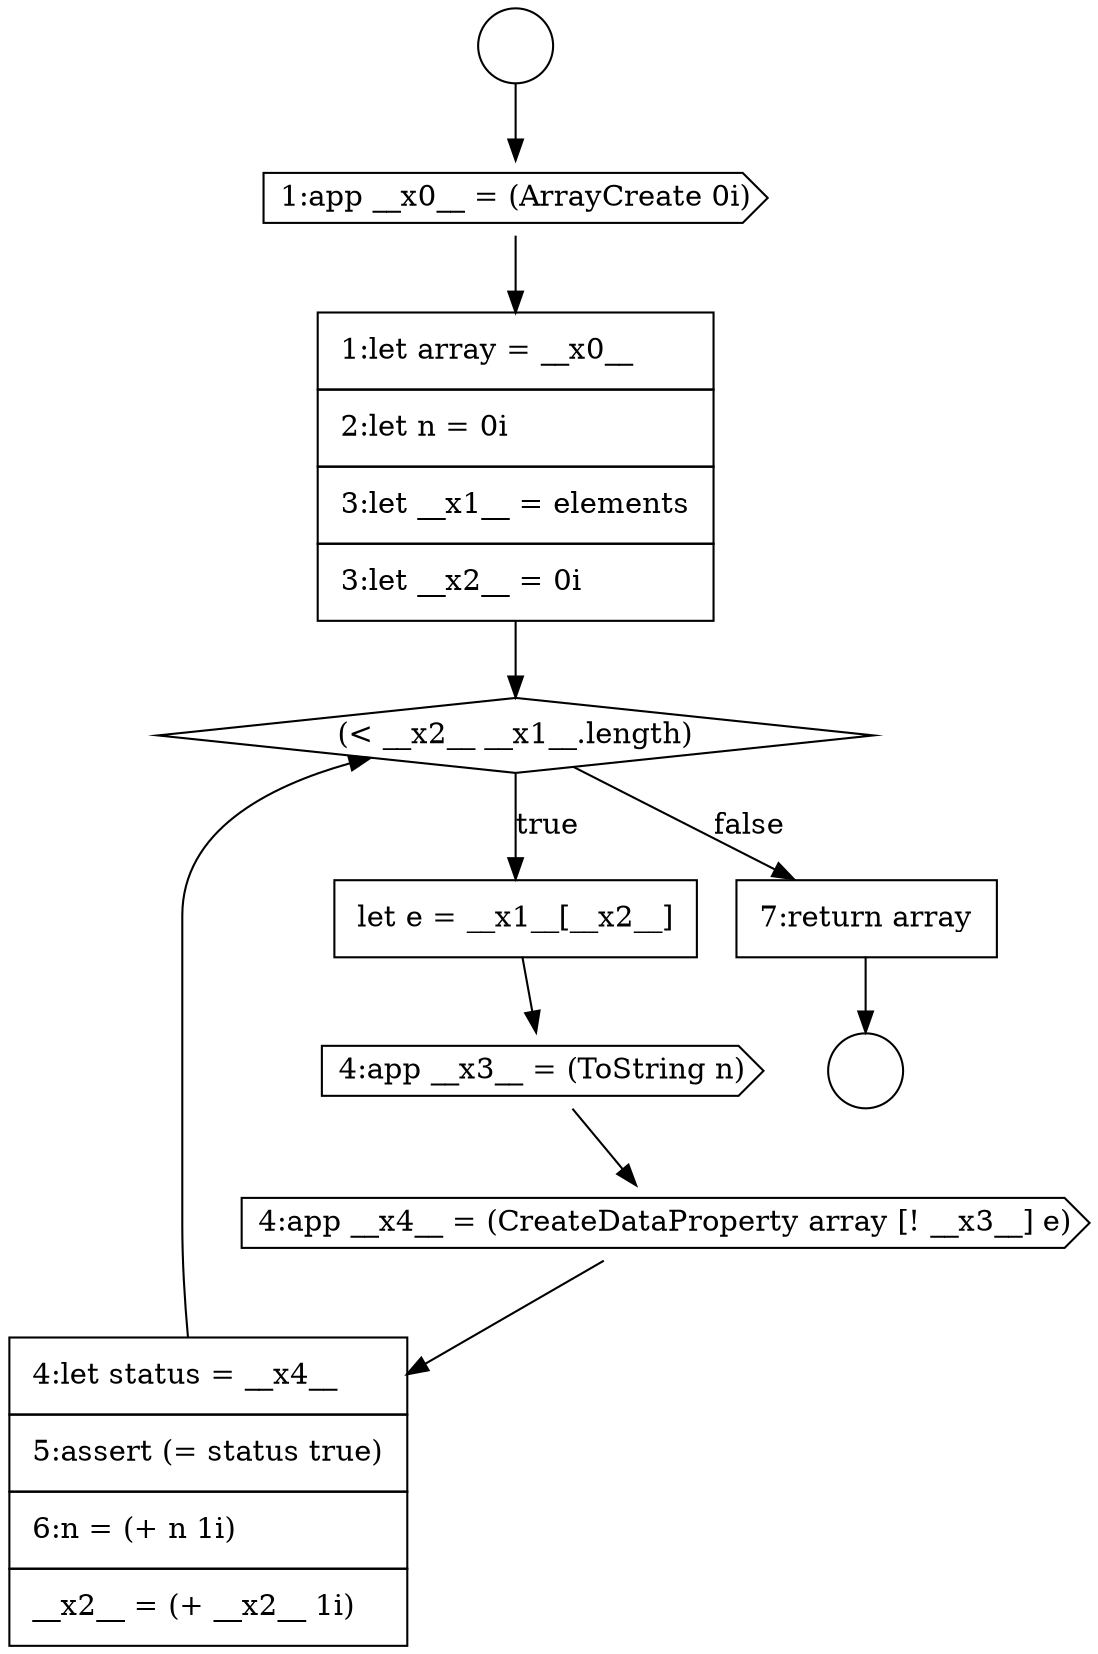 digraph {
  node0 [shape=circle label=" " color="black" fillcolor="white" style=filled]
  node5 [shape=none, margin=0, label=<<font color="black">
    <table border="0" cellborder="1" cellspacing="0" cellpadding="10">
      <tr><td align="left">let e = __x1__[__x2__]</td></tr>
    </table>
  </font>> color="black" fillcolor="white" style=filled]
  node1 [shape=circle label=" " color="black" fillcolor="white" style=filled]
  node6 [shape=cds, label=<<font color="black">4:app __x3__ = (ToString n)</font>> color="black" fillcolor="white" style=filled]
  node9 [shape=none, margin=0, label=<<font color="black">
    <table border="0" cellborder="1" cellspacing="0" cellpadding="10">
      <tr><td align="left">7:return array</td></tr>
    </table>
  </font>> color="black" fillcolor="white" style=filled]
  node2 [shape=cds, label=<<font color="black">1:app __x0__ = (ArrayCreate 0i)</font>> color="black" fillcolor="white" style=filled]
  node7 [shape=cds, label=<<font color="black">4:app __x4__ = (CreateDataProperty array [! __x3__] e)</font>> color="black" fillcolor="white" style=filled]
  node3 [shape=none, margin=0, label=<<font color="black">
    <table border="0" cellborder="1" cellspacing="0" cellpadding="10">
      <tr><td align="left">1:let array = __x0__</td></tr>
      <tr><td align="left">2:let n = 0i</td></tr>
      <tr><td align="left">3:let __x1__ = elements</td></tr>
      <tr><td align="left">3:let __x2__ = 0i</td></tr>
    </table>
  </font>> color="black" fillcolor="white" style=filled]
  node8 [shape=none, margin=0, label=<<font color="black">
    <table border="0" cellborder="1" cellspacing="0" cellpadding="10">
      <tr><td align="left">4:let status = __x4__</td></tr>
      <tr><td align="left">5:assert (= status true)</td></tr>
      <tr><td align="left">6:n = (+ n 1i)</td></tr>
      <tr><td align="left">__x2__ = (+ __x2__ 1i)</td></tr>
    </table>
  </font>> color="black" fillcolor="white" style=filled]
  node4 [shape=diamond, label=<<font color="black">(&lt; __x2__ __x1__.length)</font>> color="black" fillcolor="white" style=filled]
  node2 -> node3 [ color="black"]
  node8 -> node4 [ color="black"]
  node0 -> node2 [ color="black"]
  node6 -> node7 [ color="black"]
  node9 -> node1 [ color="black"]
  node5 -> node6 [ color="black"]
  node3 -> node4 [ color="black"]
  node7 -> node8 [ color="black"]
  node4 -> node5 [label=<<font color="black">true</font>> color="black"]
  node4 -> node9 [label=<<font color="black">false</font>> color="black"]
}
